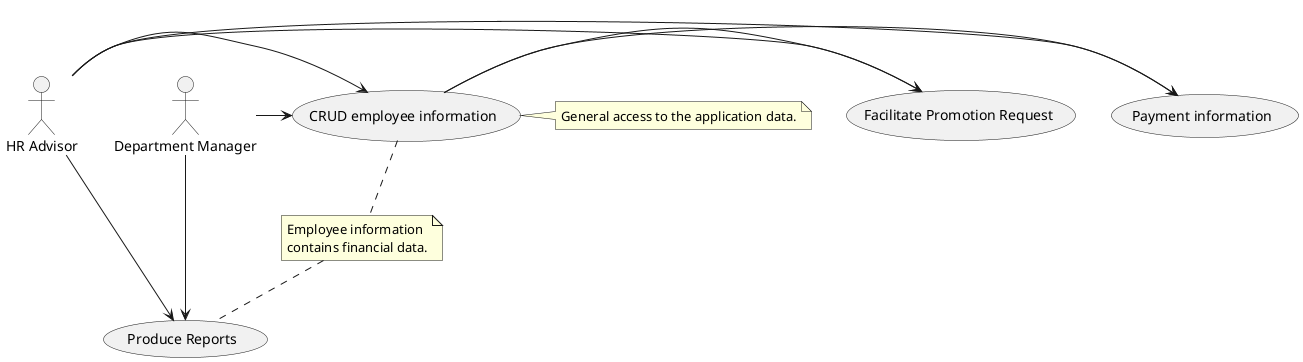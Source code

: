@startuml
:HR Advisor: as Admin
:Department Manager: as Manager

(CRUD employee information) as (Start)
(Produce Reports) as (Use)
(Payment information) as (Payment)
(Facilitate Promotion Request) as (Promotion)

Admin -> (Start)

Admin -> (Use)

Admin -> (Payment)

Admin -> (Promotion)

Manager -> (Start)

Manager -> (Use)

(Start) -> (Payment)

(Start) -> (Promotion)

note right of (Start)
General access to the application data.
end note

note "Employee information\ncontains financial data." as N2
(Start) .. N2
N2 .. (Use)
@enduml